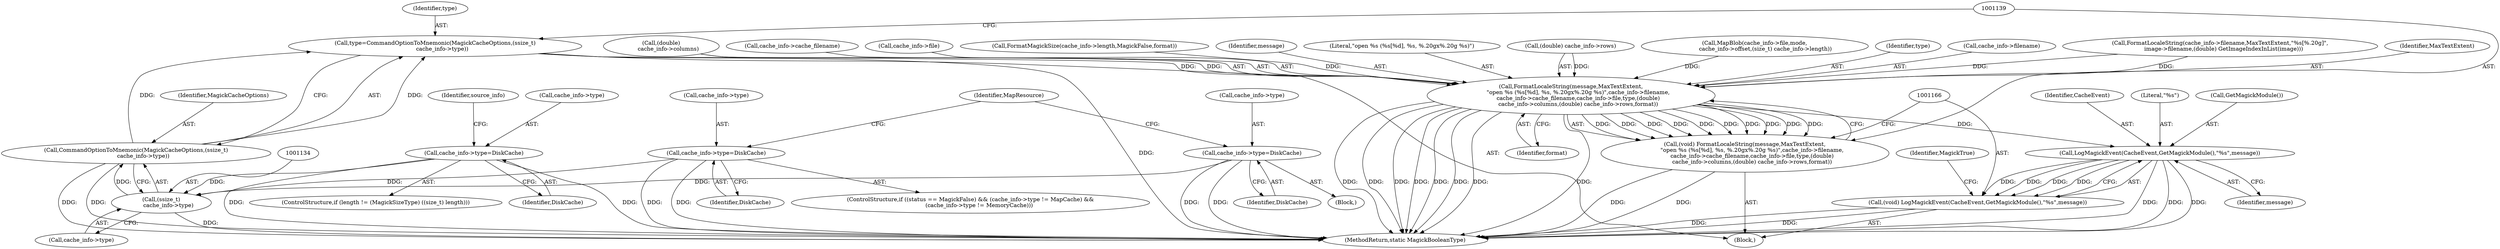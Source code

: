 digraph "0_ImageMagick_4e81ce8b07219c69a9aeccb0f7f7b927ca6db74c_0@pointer" {
"1001129" [label="(Call,type=CommandOptionToMnemonic(MagickCacheOptions,(ssize_t)\n        cache_info->type))"];
"1001131" [label="(Call,CommandOptionToMnemonic(MagickCacheOptions,(ssize_t)\n        cache_info->type))"];
"1001133" [label="(Call,(ssize_t)\n        cache_info->type)"];
"1000890" [label="(Call,cache_info->type=DiskCache)"];
"1000920" [label="(Call,cache_info->type=DiskCache)"];
"1000962" [label="(Call,cache_info->type=DiskCache)"];
"1001140" [label="(Call,FormatLocaleString(message,MaxTextExtent,\n        \"open %s (%s[%d], %s, %.20gx%.20g %s)\",cache_info->filename,\n        cache_info->cache_filename,cache_info->file,type,(double)\n        cache_info->columns,(double) cache_info->rows,format))"];
"1001138" [label="(Call,(void) FormatLocaleString(message,MaxTextExtent,\n        \"open %s (%s[%d], %s, %.20gx%.20g %s)\",cache_info->filename,\n        cache_info->cache_filename,cache_info->file,type,(double)\n        cache_info->columns,(double) cache_info->rows,format))"];
"1001167" [label="(Call,LogMagickEvent(CacheEvent,GetMagickModule(),\"%s\",message))"];
"1001165" [label="(Call,(void) LogMagickEvent(CacheEvent,GetMagickModule(),\"%s\",message))"];
"1001144" [label="(Call,cache_info->filename)"];
"1000921" [label="(Call,cache_info->type)"];
"1001089" [label="(Identifier,MapResource)"];
"1000219" [label="(Call,FormatLocaleString(cache_info->filename,MaxTextExtent,\"%s[%.20g]\",\n    image->filename,(double) GetImageIndexInList(image)))"];
"1001142" [label="(Identifier,MaxTextExtent)"];
"1001159" [label="(Call,(double) cache_info->rows)"];
"1001168" [label="(Identifier,CacheEvent)"];
"1001170" [label="(Literal,\"%s\")"];
"1001120" [label="(Block,)"];
"1001154" [label="(Call,(double)\n        cache_info->columns)"];
"1001147" [label="(Call,cache_info->cache_filename)"];
"1000894" [label="(Identifier,DiskCache)"];
"1000954" [label="(Block,)"];
"1001130" [label="(Identifier,type)"];
"1001169" [label="(Call,GetMagickModule())"];
"1000924" [label="(Identifier,DiskCache)"];
"1001138" [label="(Call,(void) FormatLocaleString(message,MaxTextExtent,\n        \"open %s (%s[%d], %s, %.20gx%.20g %s)\",cache_info->filename,\n        cache_info->cache_filename,cache_info->file,type,(double)\n        cache_info->columns,(double) cache_info->rows,format))"];
"1001140" [label="(Call,FormatLocaleString(message,MaxTextExtent,\n        \"open %s (%s[%d], %s, %.20gx%.20g %s)\",cache_info->filename,\n        cache_info->cache_filename,cache_info->file,type,(double)\n        cache_info->columns,(double) cache_info->rows,format))"];
"1000891" [label="(Call,cache_info->type)"];
"1001173" [label="(Identifier,MagickTrue)"];
"1001129" [label="(Call,type=CommandOptionToMnemonic(MagickCacheOptions,(ssize_t)\n        cache_info->type))"];
"1000904" [label="(ControlStructure,if ((status == MagickFalse) && (cache_info->type != MapCache) &&\n          (cache_info->type != MemoryCache)))"];
"1001150" [label="(Call,cache_info->file)"];
"1001123" [label="(Call,FormatMagickSize(cache_info->length,MagickFalse,format))"];
"1000963" [label="(Call,cache_info->type)"];
"1001097" [label="(Identifier,source_info)"];
"1001171" [label="(Identifier,message)"];
"1001141" [label="(Identifier,message)"];
"1001167" [label="(Call,LogMagickEvent(CacheEvent,GetMagickModule(),\"%s\",message))"];
"1000966" [label="(Identifier,DiskCache)"];
"1000962" [label="(Call,cache_info->type=DiskCache)"];
"1000882" [label="(ControlStructure,if (length != (MagickSizeType) ((size_t) length)))"];
"1001135" [label="(Call,cache_info->type)"];
"1001164" [label="(Identifier,format)"];
"1001131" [label="(Call,CommandOptionToMnemonic(MagickCacheOptions,(ssize_t)\n        cache_info->type))"];
"1001143" [label="(Literal,\"open %s (%s[%d], %s, %.20gx%.20g %s)\")"];
"1000933" [label="(Call,MapBlob(cache_info->file,mode,\n            cache_info->offset,(size_t) cache_info->length))"];
"1001133" [label="(Call,(ssize_t)\n        cache_info->type)"];
"1001132" [label="(Identifier,MagickCacheOptions)"];
"1001174" [label="(MethodReturn,static MagickBooleanType)"];
"1001153" [label="(Identifier,type)"];
"1001165" [label="(Call,(void) LogMagickEvent(CacheEvent,GetMagickModule(),\"%s\",message))"];
"1000890" [label="(Call,cache_info->type=DiskCache)"];
"1000920" [label="(Call,cache_info->type=DiskCache)"];
"1001129" -> "1001120"  [label="AST: "];
"1001129" -> "1001131"  [label="CFG: "];
"1001130" -> "1001129"  [label="AST: "];
"1001131" -> "1001129"  [label="AST: "];
"1001139" -> "1001129"  [label="CFG: "];
"1001129" -> "1001174"  [label="DDG: "];
"1001131" -> "1001129"  [label="DDG: "];
"1001131" -> "1001129"  [label="DDG: "];
"1001129" -> "1001140"  [label="DDG: "];
"1001131" -> "1001133"  [label="CFG: "];
"1001132" -> "1001131"  [label="AST: "];
"1001133" -> "1001131"  [label="AST: "];
"1001131" -> "1001174"  [label="DDG: "];
"1001131" -> "1001174"  [label="DDG: "];
"1001133" -> "1001131"  [label="DDG: "];
"1001133" -> "1001135"  [label="CFG: "];
"1001134" -> "1001133"  [label="AST: "];
"1001135" -> "1001133"  [label="AST: "];
"1001133" -> "1001174"  [label="DDG: "];
"1000890" -> "1001133"  [label="DDG: "];
"1000920" -> "1001133"  [label="DDG: "];
"1000962" -> "1001133"  [label="DDG: "];
"1000890" -> "1000882"  [label="AST: "];
"1000890" -> "1000894"  [label="CFG: "];
"1000891" -> "1000890"  [label="AST: "];
"1000894" -> "1000890"  [label="AST: "];
"1001097" -> "1000890"  [label="CFG: "];
"1000890" -> "1001174"  [label="DDG: "];
"1000890" -> "1001174"  [label="DDG: "];
"1000920" -> "1000904"  [label="AST: "];
"1000920" -> "1000924"  [label="CFG: "];
"1000921" -> "1000920"  [label="AST: "];
"1000924" -> "1000920"  [label="AST: "];
"1001089" -> "1000920"  [label="CFG: "];
"1000920" -> "1001174"  [label="DDG: "];
"1000920" -> "1001174"  [label="DDG: "];
"1000962" -> "1000954"  [label="AST: "];
"1000962" -> "1000966"  [label="CFG: "];
"1000963" -> "1000962"  [label="AST: "];
"1000966" -> "1000962"  [label="AST: "];
"1001089" -> "1000962"  [label="CFG: "];
"1000962" -> "1001174"  [label="DDG: "];
"1000962" -> "1001174"  [label="DDG: "];
"1001140" -> "1001138"  [label="AST: "];
"1001140" -> "1001164"  [label="CFG: "];
"1001141" -> "1001140"  [label="AST: "];
"1001142" -> "1001140"  [label="AST: "];
"1001143" -> "1001140"  [label="AST: "];
"1001144" -> "1001140"  [label="AST: "];
"1001147" -> "1001140"  [label="AST: "];
"1001150" -> "1001140"  [label="AST: "];
"1001153" -> "1001140"  [label="AST: "];
"1001154" -> "1001140"  [label="AST: "];
"1001159" -> "1001140"  [label="AST: "];
"1001164" -> "1001140"  [label="AST: "];
"1001138" -> "1001140"  [label="CFG: "];
"1001140" -> "1001174"  [label="DDG: "];
"1001140" -> "1001174"  [label="DDG: "];
"1001140" -> "1001174"  [label="DDG: "];
"1001140" -> "1001174"  [label="DDG: "];
"1001140" -> "1001174"  [label="DDG: "];
"1001140" -> "1001174"  [label="DDG: "];
"1001140" -> "1001174"  [label="DDG: "];
"1001140" -> "1001174"  [label="DDG: "];
"1001140" -> "1001138"  [label="DDG: "];
"1001140" -> "1001138"  [label="DDG: "];
"1001140" -> "1001138"  [label="DDG: "];
"1001140" -> "1001138"  [label="DDG: "];
"1001140" -> "1001138"  [label="DDG: "];
"1001140" -> "1001138"  [label="DDG: "];
"1001140" -> "1001138"  [label="DDG: "];
"1001140" -> "1001138"  [label="DDG: "];
"1001140" -> "1001138"  [label="DDG: "];
"1001140" -> "1001138"  [label="DDG: "];
"1000219" -> "1001140"  [label="DDG: "];
"1000219" -> "1001140"  [label="DDG: "];
"1000933" -> "1001140"  [label="DDG: "];
"1001154" -> "1001140"  [label="DDG: "];
"1001159" -> "1001140"  [label="DDG: "];
"1001123" -> "1001140"  [label="DDG: "];
"1001140" -> "1001167"  [label="DDG: "];
"1001138" -> "1001120"  [label="AST: "];
"1001139" -> "1001138"  [label="AST: "];
"1001166" -> "1001138"  [label="CFG: "];
"1001138" -> "1001174"  [label="DDG: "];
"1001138" -> "1001174"  [label="DDG: "];
"1001167" -> "1001165"  [label="AST: "];
"1001167" -> "1001171"  [label="CFG: "];
"1001168" -> "1001167"  [label="AST: "];
"1001169" -> "1001167"  [label="AST: "];
"1001170" -> "1001167"  [label="AST: "];
"1001171" -> "1001167"  [label="AST: "];
"1001165" -> "1001167"  [label="CFG: "];
"1001167" -> "1001174"  [label="DDG: "];
"1001167" -> "1001174"  [label="DDG: "];
"1001167" -> "1001174"  [label="DDG: "];
"1001167" -> "1001165"  [label="DDG: "];
"1001167" -> "1001165"  [label="DDG: "];
"1001167" -> "1001165"  [label="DDG: "];
"1001167" -> "1001165"  [label="DDG: "];
"1001165" -> "1001120"  [label="AST: "];
"1001166" -> "1001165"  [label="AST: "];
"1001173" -> "1001165"  [label="CFG: "];
"1001165" -> "1001174"  [label="DDG: "];
"1001165" -> "1001174"  [label="DDG: "];
}
